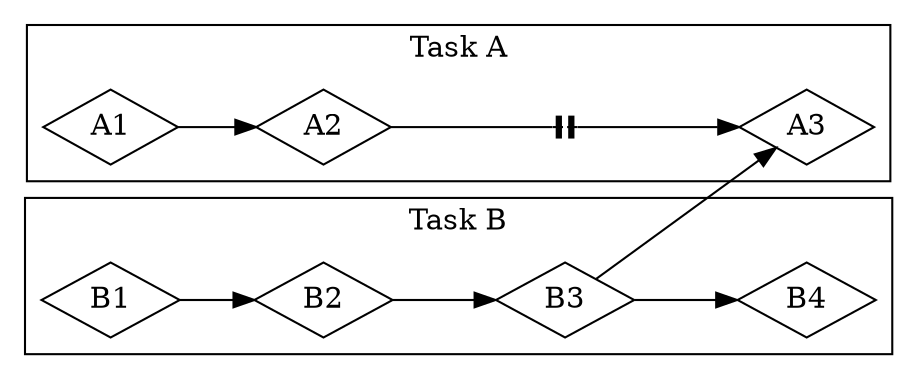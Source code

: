 digraph {
   dpi = 300.0;
   
   rankdir = "LR";
   splines = false;
   cluster = true;
   
   node [shape = diamond;];
   
   // The graphs end up with the correct order, i.e. Task 1 *above* Task 2, when
   // this is first.
   subgraph cluster_ColleagueB {
      label = "Task A";
      A1;
      A2;
      A0_1 [style = invis;];
      A3;
      
      A1 -> A2;
      A2 -> A0_1 [arrowhead = "tee"; headport = "A0_1:c"; headclip = false;];
      A0_1;
      A0_1 -> A3 [dir = both; arrowtail = "tee"; tailclip = false;];
   }
   
   subgraph cluster_ColleagueA {
      newrank = true;
      label = "Task B";
      B1 -> B2 -> B3 -> B4;
   }
   
   B3 -> A3;
}